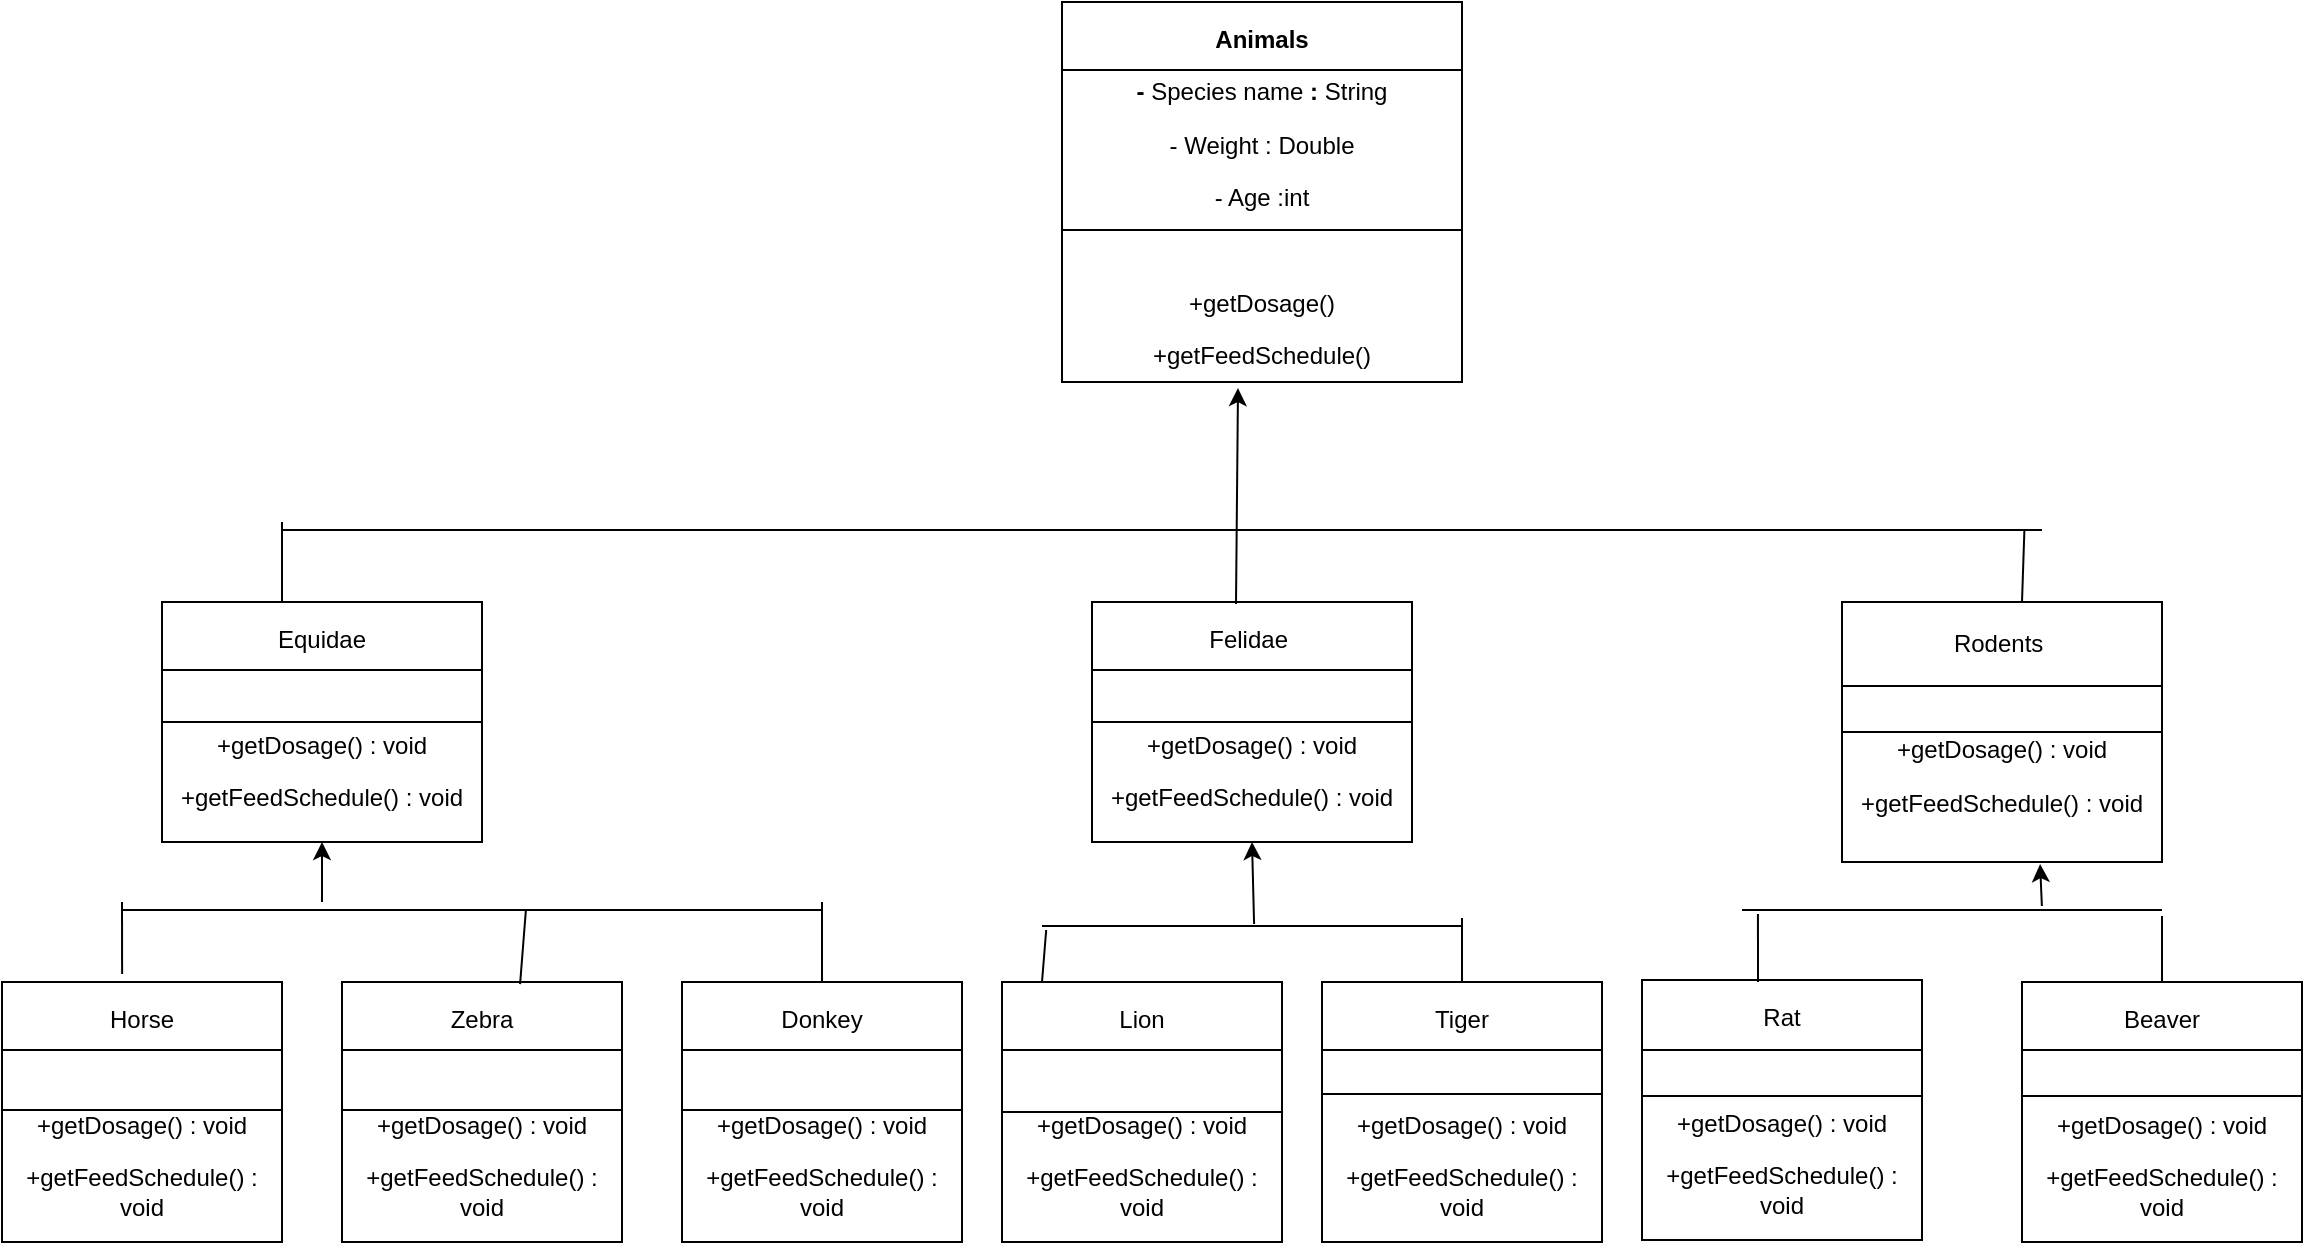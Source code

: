 <mxfile version="20.2.7" type="github">
  <diagram name="Page-1" id="929967ad-93f9-6ef4-fab6-5d389245f69c">
    <mxGraphModel dx="1422" dy="762" grid="1" gridSize="10" guides="1" tooltips="1" connect="1" arrows="1" fold="1" page="1" pageScale="1.5" pageWidth="1169" pageHeight="826" background="none" math="0" shadow="0">
      <root>
        <mxCell id="0" style=";html=1;" />
        <mxCell id="1" style=";html=1;" parent="0" />
        <mxCell id="1672d66443f91eb5-7" value="&lt;p&gt;&lt;span style=&quot;font-weight: 400;&quot;&gt;Equidae&lt;/span&gt;&lt;/p&gt;&lt;p&gt;&lt;span style=&quot;font-weight: 400;&quot;&gt;&lt;br&gt;&lt;/span&gt;&lt;/p&gt;&lt;p&gt;&lt;span style=&quot;font-weight: 400;&quot;&gt;+getDosage() : void&lt;/span&gt;&lt;/p&gt;&lt;p&gt;&lt;span style=&quot;font-weight: 400;&quot;&gt;+getFeedSchedule() : void&lt;/span&gt;&lt;/p&gt;" style="shape=rect;html=1;overflow=fill;whiteSpace=wrap;align=center;fontStyle=1" parent="1" vertex="1">
          <mxGeometry x="380" y="640" width="160" height="120" as="geometry" />
        </mxCell>
        <mxCell id="1672d66443f91eb5-8" value="&lt;p&gt;Animals&lt;/p&gt;&lt;p&gt;- &lt;span style=&quot;font-weight: 400;&quot;&gt;Species name&amp;nbsp;&lt;/span&gt;: &lt;span style=&quot;font-weight: normal;&quot;&gt;String&lt;/span&gt;&lt;/p&gt;&lt;p&gt;&lt;span style=&quot;font-weight: normal;&quot;&gt;- Weight : Double&lt;/span&gt;&lt;/p&gt;&lt;p&gt;&lt;span style=&quot;font-weight: 400;&quot;&gt;- Age :int&lt;/span&gt;&lt;/p&gt;&lt;p&gt;&lt;br&gt;&lt;/p&gt;&lt;p&gt;&lt;span style=&quot;font-weight: normal;&quot;&gt;+getDosage()&lt;/span&gt;&lt;/p&gt;&lt;p&gt;&lt;span style=&quot;font-weight: normal;&quot;&gt;+getFeedSchedule()&lt;/span&gt;&lt;/p&gt;&lt;p&gt;&amp;nbsp;&lt;br&gt;&lt;/p&gt;&lt;p&gt;&lt;br&gt;&lt;/p&gt;" style="shape=rect;html=1;overflow=fill;whiteSpace=wrap;align=center;fontStyle=1" parent="1" vertex="1">
          <mxGeometry x="830" y="340" width="200" height="190" as="geometry" />
        </mxCell>
        <mxCell id="VMkJlpxi3HL-9jdnigJv-3" value="" style="line;strokeWidth=1;fillColor=none;align=left;verticalAlign=middle;spacingTop=-1;spacingLeft=3;spacingRight=3;rotatable=0;labelPosition=right;points=[];portConstraint=eastwest;" parent="1" vertex="1">
          <mxGeometry x="830" y="370" width="200" height="8" as="geometry" />
        </mxCell>
        <mxCell id="VMkJlpxi3HL-9jdnigJv-4" value="" style="line;strokeWidth=1;fillColor=none;align=left;verticalAlign=middle;spacingTop=-1;spacingLeft=3;spacingRight=3;rotatable=0;labelPosition=right;points=[];portConstraint=eastwest;" parent="1" vertex="1">
          <mxGeometry x="830" y="450" width="200" height="8" as="geometry" />
        </mxCell>
        <mxCell id="VMkJlpxi3HL-9jdnigJv-11" value="" style="line;strokeWidth=1;fillColor=none;align=left;verticalAlign=middle;spacingTop=-1;spacingLeft=3;spacingRight=3;rotatable=0;labelPosition=right;points=[];portConstraint=eastwest;" parent="1" vertex="1">
          <mxGeometry x="380" y="670" width="160" height="8" as="geometry" />
        </mxCell>
        <mxCell id="VMkJlpxi3HL-9jdnigJv-12" value="" style="line;strokeWidth=1;fillColor=none;align=left;verticalAlign=middle;spacingTop=-1;spacingLeft=3;spacingRight=3;rotatable=0;labelPosition=right;points=[];portConstraint=eastwest;" parent="1" vertex="1">
          <mxGeometry x="380" y="696" width="160" height="8" as="geometry" />
        </mxCell>
        <mxCell id="VMkJlpxi3HL-9jdnigJv-13" value="&lt;p&gt;&lt;span style=&quot;font-weight: 400;&quot;&gt;Felidae&amp;nbsp;&lt;/span&gt;&lt;br&gt;&lt;/p&gt;&lt;p&gt;&lt;span style=&quot;font-weight: 400;&quot;&gt;&lt;br&gt;&lt;/span&gt;&lt;/p&gt;&lt;p&gt;&lt;span style=&quot;font-weight: 400;&quot;&gt;+getDosage() : void&lt;/span&gt;&lt;/p&gt;&lt;p&gt;&lt;span style=&quot;font-weight: 400;&quot;&gt;+getFeedSchedule() : void&lt;/span&gt;&lt;/p&gt;" style="shape=rect;html=1;overflow=fill;whiteSpace=wrap;align=center;fontStyle=1" parent="1" vertex="1">
          <mxGeometry x="845" y="640" width="160" height="120" as="geometry" />
        </mxCell>
        <mxCell id="VMkJlpxi3HL-9jdnigJv-14" value="" style="line;strokeWidth=1;fillColor=none;align=left;verticalAlign=middle;spacingTop=-1;spacingLeft=3;spacingRight=3;rotatable=0;labelPosition=right;points=[];portConstraint=eastwest;" parent="1" vertex="1">
          <mxGeometry x="845" y="670" width="160" height="8" as="geometry" />
        </mxCell>
        <mxCell id="VMkJlpxi3HL-9jdnigJv-16" value="" style="line;strokeWidth=1;fillColor=none;align=left;verticalAlign=middle;spacingTop=-1;spacingLeft=3;spacingRight=3;rotatable=0;labelPosition=right;points=[];portConstraint=eastwest;" parent="1" vertex="1">
          <mxGeometry x="845" y="696" width="160" height="8" as="geometry" />
        </mxCell>
        <mxCell id="VMkJlpxi3HL-9jdnigJv-17" value="&lt;span style=&quot;font-weight: 400;&quot;&gt;&lt;br&gt;Rodents&lt;/span&gt;&lt;span style=&quot;font-weight: 400; background-color: initial;&quot;&gt;&amp;nbsp;&lt;/span&gt;&lt;span style=&quot;font-weight: 400;&quot;&gt;&lt;br&gt;&lt;/span&gt;&lt;p&gt;&lt;span style=&quot;font-weight: 400;&quot;&gt;&lt;br&gt;&lt;/span&gt;&lt;/p&gt;&lt;p&gt;&lt;span style=&quot;font-weight: 400;&quot;&gt;+getDosage() : void&lt;/span&gt;&lt;/p&gt;&lt;p&gt;&lt;span style=&quot;font-weight: 400;&quot;&gt;+getFeedSchedule() : void&lt;/span&gt;&lt;/p&gt;" style="shape=rect;html=1;overflow=fill;whiteSpace=wrap;align=center;fontStyle=1" parent="1" vertex="1">
          <mxGeometry x="1220" y="640" width="160" height="130" as="geometry" />
        </mxCell>
        <mxCell id="VMkJlpxi3HL-9jdnigJv-18" value="" style="line;strokeWidth=1;fillColor=none;align=left;verticalAlign=middle;spacingTop=-1;spacingLeft=3;spacingRight=3;rotatable=0;labelPosition=right;points=[];portConstraint=eastwest;" parent="1" vertex="1">
          <mxGeometry x="1220" y="678" width="160" height="8" as="geometry" />
        </mxCell>
        <mxCell id="VMkJlpxi3HL-9jdnigJv-19" value="" style="line;strokeWidth=1;fillColor=none;align=left;verticalAlign=middle;spacingTop=-1;spacingLeft=3;spacingRight=3;rotatable=0;labelPosition=right;points=[];portConstraint=eastwest;" parent="1" vertex="1">
          <mxGeometry x="1220" y="701" width="160" height="8" as="geometry" />
        </mxCell>
        <mxCell id="VMkJlpxi3HL-9jdnigJv-20" value="" style="endArrow=classic;html=1;rounded=0;fontSize=15;entryX=0.44;entryY=1.016;entryDx=0;entryDy=0;entryPerimeter=0;exitX=0.45;exitY=0.008;exitDx=0;exitDy=0;exitPerimeter=0;" parent="1" source="VMkJlpxi3HL-9jdnigJv-13" target="1672d66443f91eb5-8" edge="1">
          <mxGeometry width="50" height="50" relative="1" as="geometry">
            <mxPoint x="918" y="630" as="sourcePoint" />
            <mxPoint x="880" y="570" as="targetPoint" />
          </mxGeometry>
        </mxCell>
        <mxCell id="VMkJlpxi3HL-9jdnigJv-21" value="" style="line;strokeWidth=1;fillColor=none;align=left;verticalAlign=middle;spacingTop=-1;spacingLeft=3;spacingRight=3;rotatable=0;labelPosition=right;points=[];portConstraint=eastwest;" parent="1" vertex="1">
          <mxGeometry x="440" y="600" width="880" height="8" as="geometry" />
        </mxCell>
        <mxCell id="VMkJlpxi3HL-9jdnigJv-24" value="" style="endArrow=none;html=1;rounded=0;fontSize=15;entryX=0.99;entryY=0.5;entryDx=0;entryDy=0;entryPerimeter=0;" parent="1" source="VMkJlpxi3HL-9jdnigJv-17" target="VMkJlpxi3HL-9jdnigJv-21" edge="1">
          <mxGeometry width="50" height="50" relative="1" as="geometry">
            <mxPoint x="1110" y="638" as="sourcePoint" />
            <mxPoint x="1160" y="600" as="targetPoint" />
            <Array as="points">
              <mxPoint x="1310" y="640" />
            </Array>
          </mxGeometry>
        </mxCell>
        <mxCell id="VMkJlpxi3HL-9jdnigJv-29" value="" style="endArrow=none;html=1;rounded=0;fontSize=15;" parent="1" edge="1">
          <mxGeometry width="50" height="50" relative="1" as="geometry">
            <mxPoint x="440" y="640" as="sourcePoint" />
            <mxPoint x="440" y="600" as="targetPoint" />
          </mxGeometry>
        </mxCell>
        <mxCell id="VMkJlpxi3HL-9jdnigJv-30" value="&lt;p&gt;&lt;span style=&quot;font-weight: 400;&quot;&gt;Horse&lt;/span&gt;&lt;/p&gt;&lt;p&gt;&lt;span style=&quot;font-weight: 400;&quot;&gt;&lt;br&gt;&lt;/span&gt;&lt;/p&gt;&lt;p&gt;&lt;span style=&quot;font-weight: 400;&quot;&gt;+getDosage() : void&lt;/span&gt;&lt;/p&gt;&lt;p&gt;&lt;span style=&quot;font-weight: 400;&quot;&gt;+getFeedSchedule() : void&lt;/span&gt;&lt;/p&gt;" style="shape=rect;html=1;overflow=fill;whiteSpace=wrap;align=center;fontStyle=1" parent="1" vertex="1">
          <mxGeometry x="300" y="830" width="140" height="130" as="geometry" />
        </mxCell>
        <mxCell id="VMkJlpxi3HL-9jdnigJv-31" value="" style="line;strokeWidth=1;fillColor=none;align=left;verticalAlign=middle;spacingTop=-1;spacingLeft=3;spacingRight=3;rotatable=0;labelPosition=right;points=[];portConstraint=eastwest;" parent="1" vertex="1">
          <mxGeometry x="300" y="860" width="140" height="8" as="geometry" />
        </mxCell>
        <mxCell id="VMkJlpxi3HL-9jdnigJv-33" value="" style="line;strokeWidth=1;fillColor=none;align=left;verticalAlign=middle;spacingTop=-1;spacingLeft=3;spacingRight=3;rotatable=0;labelPosition=right;points=[];portConstraint=eastwest;" parent="1" vertex="1">
          <mxGeometry x="300" y="890" width="140" height="8" as="geometry" />
        </mxCell>
        <mxCell id="VMkJlpxi3HL-9jdnigJv-34" value="&lt;p&gt;&lt;span style=&quot;font-weight: 400;&quot;&gt;Zebra&lt;/span&gt;&lt;/p&gt;&lt;p&gt;&lt;span style=&quot;color: rgba(0, 0, 0, 0); font-family: monospace; font-size: 0px; font-weight: 400; text-align: start;&quot;&gt;%3CmxGraphModel%3E%3Croot%3E%3CmxCell%20id%3D%220%22%2F%3E%3CmxCell%20id%3D%221%22%20parent%3D%220%22%2F%3E%3CmxCell%20id%3D%222%22%20value%3D%22%22%20style%3D%22line%3BstrokeWidth%3D1%3BfillColor%3Dnone%3Balign%3Dleft%3BverticalAlign%3Dmiddle%3BspacingTop%3D-1%3BspacingLeft%3D3%3BspacingRight%3D3%3Brotatable%3D0%3BlabelPosition%3Dright%3Bpoints%3D%5B%5D%3BportConstraint%3Deastwest%3B%22%20vertex%3D%221%22%20parent%3D%221%22%3E%3CmxGeometry%20x%3D%22380%22%20y%3D%22670%22%20width%3D%22160%22%20height%3D%228%22%20as%3D%22geometry%22%2F%3E%3C%2FmxCell%3E%3C%2Froot%3E%3C%2FmxGraphModel%3E&lt;/span&gt;&lt;span style=&quot;font-weight: 400;&quot;&gt;&lt;br&gt;&lt;/span&gt;&lt;/p&gt;&lt;p&gt;&lt;span style=&quot;font-weight: 400;&quot;&gt;+getDosage() : void&lt;/span&gt;&lt;/p&gt;&lt;p&gt;&lt;span style=&quot;font-weight: 400;&quot;&gt;+getFeedSchedule() : void&lt;/span&gt;&lt;/p&gt;" style="shape=rect;html=1;overflow=fill;whiteSpace=wrap;align=center;fontStyle=1" parent="1" vertex="1">
          <mxGeometry x="470" y="830" width="140" height="130" as="geometry" />
        </mxCell>
        <mxCell id="VMkJlpxi3HL-9jdnigJv-36" value="" style="line;strokeWidth=1;fillColor=none;align=left;verticalAlign=middle;spacingTop=-1;spacingLeft=3;spacingRight=3;rotatable=0;labelPosition=right;points=[];portConstraint=eastwest;" parent="1" vertex="1">
          <mxGeometry x="470" y="860" width="140" height="8" as="geometry" />
        </mxCell>
        <mxCell id="VMkJlpxi3HL-9jdnigJv-37" value="" style="line;strokeWidth=1;fillColor=none;align=left;verticalAlign=middle;spacingTop=-1;spacingLeft=3;spacingRight=3;rotatable=0;labelPosition=right;points=[];portConstraint=eastwest;" parent="1" vertex="1">
          <mxGeometry x="470" y="890" width="140" height="8" as="geometry" />
        </mxCell>
        <mxCell id="VMkJlpxi3HL-9jdnigJv-38" value="&lt;p&gt;&lt;span style=&quot;font-weight: 400;&quot;&gt;Donkey&lt;/span&gt;&lt;/p&gt;&lt;p&gt;&lt;span style=&quot;color: rgba(0, 0, 0, 0); font-family: monospace; font-size: 0px; font-weight: 400; text-align: start;&quot;&gt;%3CmxGraphModel%3E%3Croot%3E%3CmxCell%20id%3D%220%22%2F%3E%3CmxCell%20id%3D%221%22%20parent%3D%220%22%2F%3E%3CmxCell%20id%3D%222%22%20value%3D%22%22%20style%3D%22line%3BstrokeWidth%3D1%3BfillColor%3Dnone%3Balign%3Dleft%3BverticalAlign%3Dmiddle%3BspacingTop%3D-1%3BspacingLeft%3D3%3BspacingRight%3D3%3Brotatable%3D0%3BlabelPosition%3Dright%3Bpoints%3D%5B%5D%3BportConstraint%3Deastwest%3B%22%20vertex%3D%221%22%20parent%3D%221%22%3E%3CmxGeometry%20x%3D%22380%22%20y%3D%22670%22%20width%3D%22160%22%20height%3D%228%22%20as%3D%22geometry%22%2F%3E%3C%2FmxCell%3E%3C%2Froot%3E%3C%2FmxGraphModel%3E&lt;/span&gt;&lt;span style=&quot;font-weight: 400;&quot;&gt;&lt;br&gt;&lt;/span&gt;&lt;/p&gt;&lt;p&gt;&lt;span style=&quot;font-weight: 400;&quot;&gt;+getDosage() : void&lt;/span&gt;&lt;/p&gt;&lt;p&gt;&lt;span style=&quot;font-weight: 400;&quot;&gt;+getFeedSchedule() : void&lt;/span&gt;&lt;/p&gt;" style="shape=rect;html=1;overflow=fill;whiteSpace=wrap;align=center;fontStyle=1" parent="1" vertex="1">
          <mxGeometry x="640" y="830" width="140" height="130" as="geometry" />
        </mxCell>
        <mxCell id="VMkJlpxi3HL-9jdnigJv-39" value="" style="line;strokeWidth=1;fillColor=none;align=left;verticalAlign=middle;spacingTop=-1;spacingLeft=3;spacingRight=3;rotatable=0;labelPosition=right;points=[];portConstraint=eastwest;" parent="1" vertex="1">
          <mxGeometry x="640" y="860" width="140" height="8" as="geometry" />
        </mxCell>
        <mxCell id="VMkJlpxi3HL-9jdnigJv-40" value="" style="line;strokeWidth=1;fillColor=none;align=left;verticalAlign=middle;spacingTop=-1;spacingLeft=3;spacingRight=3;rotatable=0;labelPosition=right;points=[];portConstraint=eastwest;" parent="1" vertex="1">
          <mxGeometry x="640" y="890" width="140" height="8" as="geometry" />
        </mxCell>
        <mxCell id="VMkJlpxi3HL-9jdnigJv-41" value="" style="endArrow=classic;html=1;rounded=0;fontSize=15;entryX=0.5;entryY=1;entryDx=0;entryDy=0;" parent="1" target="1672d66443f91eb5-7" edge="1">
          <mxGeometry width="50" height="50" relative="1" as="geometry">
            <mxPoint x="460" y="790" as="sourcePoint" />
            <mxPoint x="520" y="740" as="targetPoint" />
          </mxGeometry>
        </mxCell>
        <mxCell id="VMkJlpxi3HL-9jdnigJv-42" value="" style="line;strokeWidth=1;fillColor=none;align=left;verticalAlign=middle;spacingTop=-1;spacingLeft=3;spacingRight=3;rotatable=0;labelPosition=right;points=[];portConstraint=eastwest;" parent="1" vertex="1">
          <mxGeometry x="360" y="790" width="350" height="8" as="geometry" />
        </mxCell>
        <mxCell id="VMkJlpxi3HL-9jdnigJv-44" value="" style="endArrow=none;html=1;rounded=0;fontSize=15;exitX=0.429;exitY=-0.031;exitDx=0;exitDy=0;exitPerimeter=0;" parent="1" source="VMkJlpxi3HL-9jdnigJv-30" edge="1">
          <mxGeometry width="50" height="50" relative="1" as="geometry">
            <mxPoint x="310" y="840" as="sourcePoint" />
            <mxPoint x="360" y="790" as="targetPoint" />
          </mxGeometry>
        </mxCell>
        <mxCell id="VMkJlpxi3HL-9jdnigJv-46" value="" style="endArrow=none;html=1;rounded=0;fontSize=15;entryX=0.577;entryY=0.5;entryDx=0;entryDy=0;entryPerimeter=0;exitX=0.636;exitY=0.008;exitDx=0;exitDy=0;exitPerimeter=0;" parent="1" source="VMkJlpxi3HL-9jdnigJv-34" target="VMkJlpxi3HL-9jdnigJv-42" edge="1">
          <mxGeometry width="50" height="50" relative="1" as="geometry">
            <mxPoint x="560" y="820" as="sourcePoint" />
            <mxPoint x="580" y="790" as="targetPoint" />
          </mxGeometry>
        </mxCell>
        <mxCell id="VMkJlpxi3HL-9jdnigJv-47" value="" style="endArrow=none;html=1;rounded=0;fontSize=15;exitX=0.5;exitY=0;exitDx=0;exitDy=0;" parent="1" source="VMkJlpxi3HL-9jdnigJv-38" edge="1">
          <mxGeometry width="50" height="50" relative="1" as="geometry">
            <mxPoint x="660" y="840" as="sourcePoint" />
            <mxPoint x="710" y="790" as="targetPoint" />
          </mxGeometry>
        </mxCell>
        <mxCell id="VMkJlpxi3HL-9jdnigJv-49" value="&lt;p&gt;&lt;span style=&quot;font-weight: 400;&quot;&gt;Lion&lt;/span&gt;&lt;/p&gt;&lt;p&gt;&lt;span style=&quot;color: rgba(0, 0, 0, 0); font-family: monospace; font-size: 0px; font-weight: 400; text-align: start;&quot;&gt;%3CmxGraphModel%3E%3Croot%3E%3CmxCell%20id%3D%220%22%2F%3E%3CmxCell%20id%3D%221%22%20parent%3D%220%22%2F%3E%3CmxCell%20id%3D%222%22%20value%3D%22%22%20style%3D%22line%3BstrokeWidth%3D1%3BfillColor%3Dnone%3Balign%3Dleft%3BverticalAlign%3Dmiddle%3BspacingTop%3D-1%3BspacingLeft%3D3%3BspacingRight%3D3%3Brotatable%3D0%3BlabelPosition%3Dright%3Bpoints%3D%5B%5D%3BportConstraint%3Deastwest%3B%22%20vertex%3D%221%22%20parent%3D%221%22%3E%3CmxGeometry%20x%3D%22380%22%20y%3D%22670%22%20width%3D%22160%22%20height%3D%228%22%20as%3D%22geometry%22%2F%3E%3C%2FmxCell%3E%3C%2Froot%3E%3C%2FmxGraphModel%3E&lt;/span&gt;&lt;span style=&quot;font-weight: 400;&quot;&gt;&lt;br&gt;&lt;/span&gt;&lt;/p&gt;&lt;p&gt;&lt;span style=&quot;font-weight: 400;&quot;&gt;+getDosage() : void&lt;/span&gt;&lt;/p&gt;&lt;p&gt;&lt;span style=&quot;font-weight: 400;&quot;&gt;+getFeedSchedule() : void&lt;/span&gt;&lt;/p&gt;" style="shape=rect;html=1;overflow=fill;whiteSpace=wrap;align=center;fontStyle=1" parent="1" vertex="1">
          <mxGeometry x="800" y="830" width="140" height="130" as="geometry" />
        </mxCell>
        <mxCell id="VMkJlpxi3HL-9jdnigJv-50" value="&lt;p&gt;&lt;span style=&quot;font-weight: 400;&quot;&gt;Tiger&lt;/span&gt;&lt;/p&gt;&lt;p&gt;&lt;span style=&quot;color: rgba(0, 0, 0, 0); font-family: monospace; font-size: 0px; font-weight: 400; text-align: start;&quot;&gt;%3CmxGraphModel%3E%3Croot%3E%3CmxCell%20id%3D%220%22%2F%3E%3CmxCell%20id%3D%221%22%20parent%3D%220%22%2F%3E%3CmxCell%20id%3D%222%22%20value%3D%22%22%20style%3D%22line%3BstrokeWidth%3D1%3BfillColor%3Dnone%3Balign%3Dleft%3BverticalAlign%3Dmiddle%3BspacingTop%3D-1%3BspacingLeft%3D3%3BspacingRight%3D3%3Brotatable%3D0%3BlabelPosition%3Dright%3Bpoints%3D%5B%5D%3BportConstraint%3Deastwest%3B%22%20vertex%3D%221%22%20parent%3D%221%22%3E%3CmxGeometry%20x%3D%22380%22%20y%3D%22670%22%20width%3D%22160%22%20height%3D%228%22%20as%3D%22geometry%22%2F%3E%3C%2FmxCell%3E%3C%2Froot%3E%3C%2FmxGraphModel%3E&lt;/span&gt;&lt;span style=&quot;font-weight: 400;&quot;&gt;&lt;br&gt;&lt;/span&gt;&lt;/p&gt;&lt;p&gt;&lt;span style=&quot;font-weight: 400;&quot;&gt;+getDosage() : void&lt;/span&gt;&lt;/p&gt;&lt;p&gt;&lt;span style=&quot;font-weight: 400;&quot;&gt;+getFeedSchedule() : void&lt;/span&gt;&lt;/p&gt;" style="shape=rect;html=1;overflow=fill;whiteSpace=wrap;align=center;fontStyle=1" parent="1" vertex="1">
          <mxGeometry x="960" y="830" width="140" height="130" as="geometry" />
        </mxCell>
        <mxCell id="VMkJlpxi3HL-9jdnigJv-51" value="" style="line;strokeWidth=1;fillColor=none;align=left;verticalAlign=middle;spacingTop=-1;spacingLeft=3;spacingRight=3;rotatable=0;labelPosition=right;points=[];portConstraint=eastwest;" parent="1" vertex="1">
          <mxGeometry x="820" y="798" width="210" height="8" as="geometry" />
        </mxCell>
        <mxCell id="VMkJlpxi3HL-9jdnigJv-56" value="" style="endArrow=none;html=1;rounded=0;fontSize=15;entryX=0.01;entryY=0.75;entryDx=0;entryDy=0;entryPerimeter=0;" parent="1" target="VMkJlpxi3HL-9jdnigJv-51" edge="1">
          <mxGeometry width="50" height="50" relative="1" as="geometry">
            <mxPoint x="820" y="830" as="sourcePoint" />
            <mxPoint x="870" y="780" as="targetPoint" />
          </mxGeometry>
        </mxCell>
        <mxCell id="VMkJlpxi3HL-9jdnigJv-57" value="" style="endArrow=none;html=1;rounded=0;fontSize=15;exitX=0.5;exitY=0;exitDx=0;exitDy=0;" parent="1" source="VMkJlpxi3HL-9jdnigJv-50" edge="1">
          <mxGeometry width="50" height="50" relative="1" as="geometry">
            <mxPoint x="980" y="848" as="sourcePoint" />
            <mxPoint x="1030" y="798" as="targetPoint" />
          </mxGeometry>
        </mxCell>
        <mxCell id="VMkJlpxi3HL-9jdnigJv-61" value="" style="endArrow=classic;html=1;rounded=0;fontSize=15;entryX=0.5;entryY=1;entryDx=0;entryDy=0;exitX=0.505;exitY=0.375;exitDx=0;exitDy=0;exitPerimeter=0;" parent="1" source="VMkJlpxi3HL-9jdnigJv-51" target="VMkJlpxi3HL-9jdnigJv-13" edge="1">
          <mxGeometry width="50" height="50" relative="1" as="geometry">
            <mxPoint x="920" y="800" as="sourcePoint" />
            <mxPoint x="970" y="756" as="targetPoint" />
          </mxGeometry>
        </mxCell>
        <mxCell id="VMkJlpxi3HL-9jdnigJv-62" value="" style="line;strokeWidth=1;fillColor=none;align=left;verticalAlign=middle;spacingTop=-1;spacingLeft=3;spacingRight=3;rotatable=0;labelPosition=right;points=[];portConstraint=eastwest;" parent="1" vertex="1">
          <mxGeometry x="800" y="860" width="140" height="8" as="geometry" />
        </mxCell>
        <mxCell id="VMkJlpxi3HL-9jdnigJv-63" value="" style="line;strokeWidth=1;fillColor=none;align=left;verticalAlign=middle;spacingTop=-1;spacingLeft=3;spacingRight=3;rotatable=0;labelPosition=right;points=[];portConstraint=eastwest;" parent="1" vertex="1">
          <mxGeometry x="800" y="891" width="140" height="8" as="geometry" />
        </mxCell>
        <mxCell id="VMkJlpxi3HL-9jdnigJv-64" value="" style="line;strokeWidth=1;fillColor=none;align=left;verticalAlign=middle;spacingTop=-1;spacingLeft=3;spacingRight=3;rotatable=0;labelPosition=right;points=[];portConstraint=eastwest;" parent="1" vertex="1">
          <mxGeometry x="960" y="860" width="140" height="8" as="geometry" />
        </mxCell>
        <mxCell id="VMkJlpxi3HL-9jdnigJv-65" value="" style="line;strokeWidth=1;fillColor=none;align=left;verticalAlign=middle;spacingTop=-1;spacingLeft=3;spacingRight=3;rotatable=0;labelPosition=right;points=[];portConstraint=eastwest;" parent="1" vertex="1">
          <mxGeometry x="960" y="882" width="140" height="8" as="geometry" />
        </mxCell>
        <mxCell id="VMkJlpxi3HL-9jdnigJv-66" value="&lt;p&gt;&lt;span style=&quot;font-weight: 400;&quot;&gt;Rat&lt;/span&gt;&lt;/p&gt;&lt;p&gt;&lt;span style=&quot;color: rgba(0, 0, 0, 0); font-family: monospace; font-size: 0px; font-weight: 400; text-align: start;&quot;&gt;%3CmxGraphModel%3E%3Croot%3E%3CmxCell%20id%3D%220%22%2F%3E%3CmxCell%20id%3D%221%22%20parent%3D%220%22%2F%3E%3CmxCell%20id%3D%222%22%20value%3D%22%22%20style%3D%22line%3BstrokeWidth%3D1%3BfillColor%3Dnone%3Balign%3Dleft%3BverticalAlign%3Dmiddle%3BspacingTop%3D-1%3BspacingLeft%3D3%3BspacingRight%3D3%3Brotatable%3D0%3BlabelPosition%3Dright%3Bpoints%3D%5B%5D%3BportConstraint%3Deastwest%3B%22%20vertex%3D%221%22%20parent%3D%221%22%3E%3CmxGeometry%20x%3D%22380%22%20y%3D%22670%22%20width%3D%22160%22%20height%3D%228%22%20as%3D%22geometry%22%2F%3E%3C%2FmxCell%3E%3C%2Froot%3E%3C%2FmxGraphModel%3E&lt;/span&gt;&lt;span style=&quot;font-weight: 400;&quot;&gt;&lt;br&gt;&lt;/span&gt;&lt;/p&gt;&lt;p&gt;&lt;span style=&quot;font-weight: 400;&quot;&gt;+getDosage() : void&lt;/span&gt;&lt;/p&gt;&lt;p&gt;&lt;span style=&quot;font-weight: 400;&quot;&gt;+getFeedSchedule() : void&lt;/span&gt;&lt;/p&gt;" style="shape=rect;html=1;overflow=fill;whiteSpace=wrap;align=center;fontStyle=1" parent="1" vertex="1">
          <mxGeometry x="1120" y="829" width="140" height="130" as="geometry" />
        </mxCell>
        <mxCell id="VMkJlpxi3HL-9jdnigJv-67" value="&lt;p&gt;&lt;span style=&quot;font-weight: 400; text-align: start; background-color: initial;&quot;&gt;Beaver&lt;/span&gt;&lt;/p&gt;&lt;p&gt;&lt;span style=&quot;color: rgba(0, 0, 0, 0); font-family: monospace; font-size: 0px; font-weight: 400; text-align: start; background-color: initial;&quot;&gt;%3CmxGraphModel%3E%3Croot%3E%3CmxCell%20id%3D%220%22%2F%3E%3CmxCell%20id%3D%221%22%20parent%3D%220%22%2F%3E%3CmxCell%20id%3D%222%22%20value%3D%22%22%20style%3D%22line%3BstrokeWidth%3D1%3BfillColor%3Dnone%3Balign%3Dleft%3BverticalAlign%3Dmiddle%3BspacingTop%3D-1%3BspacingLeft%3D3%3BspacingRight%3D3%3Brotatable%3D0%3BlabelPosition%3Dright%3Bpoints%3D%5B%5D%3BportConstraint%3Deastwest%3B%22%20vertex%3D%221%22%20parent%3D%221%22%3E%3CmxGeometry%20x%3D%22380%22%20y%3D%22670%22%20width%3D%22160%22%20height%3D%228%22%20as%3D%22geometry%22%2F%3E%3C%2FmxCell%3E%3C%2Froot%3E%3C%2FmxGraphModel%3E&lt;/span&gt;&lt;br&gt;&lt;/p&gt;&lt;p&gt;&lt;span style=&quot;font-weight: 400;&quot;&gt;+getDosage() : void&lt;/span&gt;&lt;/p&gt;&lt;p&gt;&lt;span style=&quot;font-weight: 400;&quot;&gt;+getFeedSchedule() : void&lt;/span&gt;&lt;/p&gt;" style="shape=rect;html=1;overflow=fill;whiteSpace=wrap;align=center;fontStyle=1" parent="1" vertex="1">
          <mxGeometry x="1310" y="830" width="140" height="130" as="geometry" />
        </mxCell>
        <mxCell id="VMkJlpxi3HL-9jdnigJv-68" value="" style="line;strokeWidth=1;fillColor=none;align=left;verticalAlign=middle;spacingTop=-1;spacingLeft=3;spacingRight=3;rotatable=0;labelPosition=right;points=[];portConstraint=eastwest;" parent="1" vertex="1">
          <mxGeometry x="1120" y="860" width="140" height="8" as="geometry" />
        </mxCell>
        <mxCell id="VMkJlpxi3HL-9jdnigJv-69" value="" style="line;strokeWidth=1;fillColor=none;align=left;verticalAlign=middle;spacingTop=-1;spacingLeft=3;spacingRight=3;rotatable=0;labelPosition=right;points=[];portConstraint=eastwest;" parent="1" vertex="1">
          <mxGeometry x="1120" y="883" width="140" height="8" as="geometry" />
        </mxCell>
        <mxCell id="VMkJlpxi3HL-9jdnigJv-70" value="" style="line;strokeWidth=1;fillColor=none;align=left;verticalAlign=middle;spacingTop=-1;spacingLeft=3;spacingRight=3;rotatable=0;labelPosition=right;points=[];portConstraint=eastwest;" parent="1" vertex="1">
          <mxGeometry x="1310" y="883" width="140" height="8" as="geometry" />
        </mxCell>
        <mxCell id="VMkJlpxi3HL-9jdnigJv-71" value="" style="line;strokeWidth=1;fillColor=none;align=left;verticalAlign=middle;spacingTop=-1;spacingLeft=3;spacingRight=3;rotatable=0;labelPosition=right;points=[];portConstraint=eastwest;" parent="1" vertex="1">
          <mxGeometry x="1310" y="860" width="140" height="8" as="geometry" />
        </mxCell>
        <mxCell id="VMkJlpxi3HL-9jdnigJv-74" value="" style="line;strokeWidth=1;fillColor=none;align=left;verticalAlign=middle;spacingTop=-1;spacingLeft=3;spacingRight=3;rotatable=0;labelPosition=right;points=[];portConstraint=eastwest;" parent="1" vertex="1">
          <mxGeometry x="1170" y="790" width="210" height="8" as="geometry" />
        </mxCell>
        <mxCell id="VMkJlpxi3HL-9jdnigJv-75" value="" style="endArrow=classic;html=1;rounded=0;fontSize=15;entryX=0.619;entryY=1.008;entryDx=0;entryDy=0;exitX=0.714;exitY=0.25;exitDx=0;exitDy=0;exitPerimeter=0;entryPerimeter=0;" parent="1" source="VMkJlpxi3HL-9jdnigJv-74" target="VMkJlpxi3HL-9jdnigJv-17" edge="1">
          <mxGeometry width="50" height="50" relative="1" as="geometry">
            <mxPoint x="936.05" y="811" as="sourcePoint" />
            <mxPoint x="935" y="770" as="targetPoint" />
          </mxGeometry>
        </mxCell>
        <mxCell id="VMkJlpxi3HL-9jdnigJv-76" value="" style="endArrow=none;html=1;rounded=0;fontSize=15;entryX=0.038;entryY=0.75;entryDx=0;entryDy=0;entryPerimeter=0;" parent="1" target="VMkJlpxi3HL-9jdnigJv-74" edge="1">
          <mxGeometry width="50" height="50" relative="1" as="geometry">
            <mxPoint x="1178" y="830" as="sourcePoint" />
            <mxPoint x="1040" y="808" as="targetPoint" />
          </mxGeometry>
        </mxCell>
        <mxCell id="VMkJlpxi3HL-9jdnigJv-77" value="" style="endArrow=none;html=1;rounded=0;fontSize=15;entryX=1;entryY=0.875;entryDx=0;entryDy=0;entryPerimeter=0;" parent="1" source="VMkJlpxi3HL-9jdnigJv-67" target="VMkJlpxi3HL-9jdnigJv-74" edge="1">
          <mxGeometry width="50" height="50" relative="1" as="geometry">
            <mxPoint x="1188" y="840" as="sourcePoint" />
            <mxPoint x="1187.98" y="814" as="targetPoint" />
          </mxGeometry>
        </mxCell>
      </root>
    </mxGraphModel>
  </diagram>
</mxfile>
